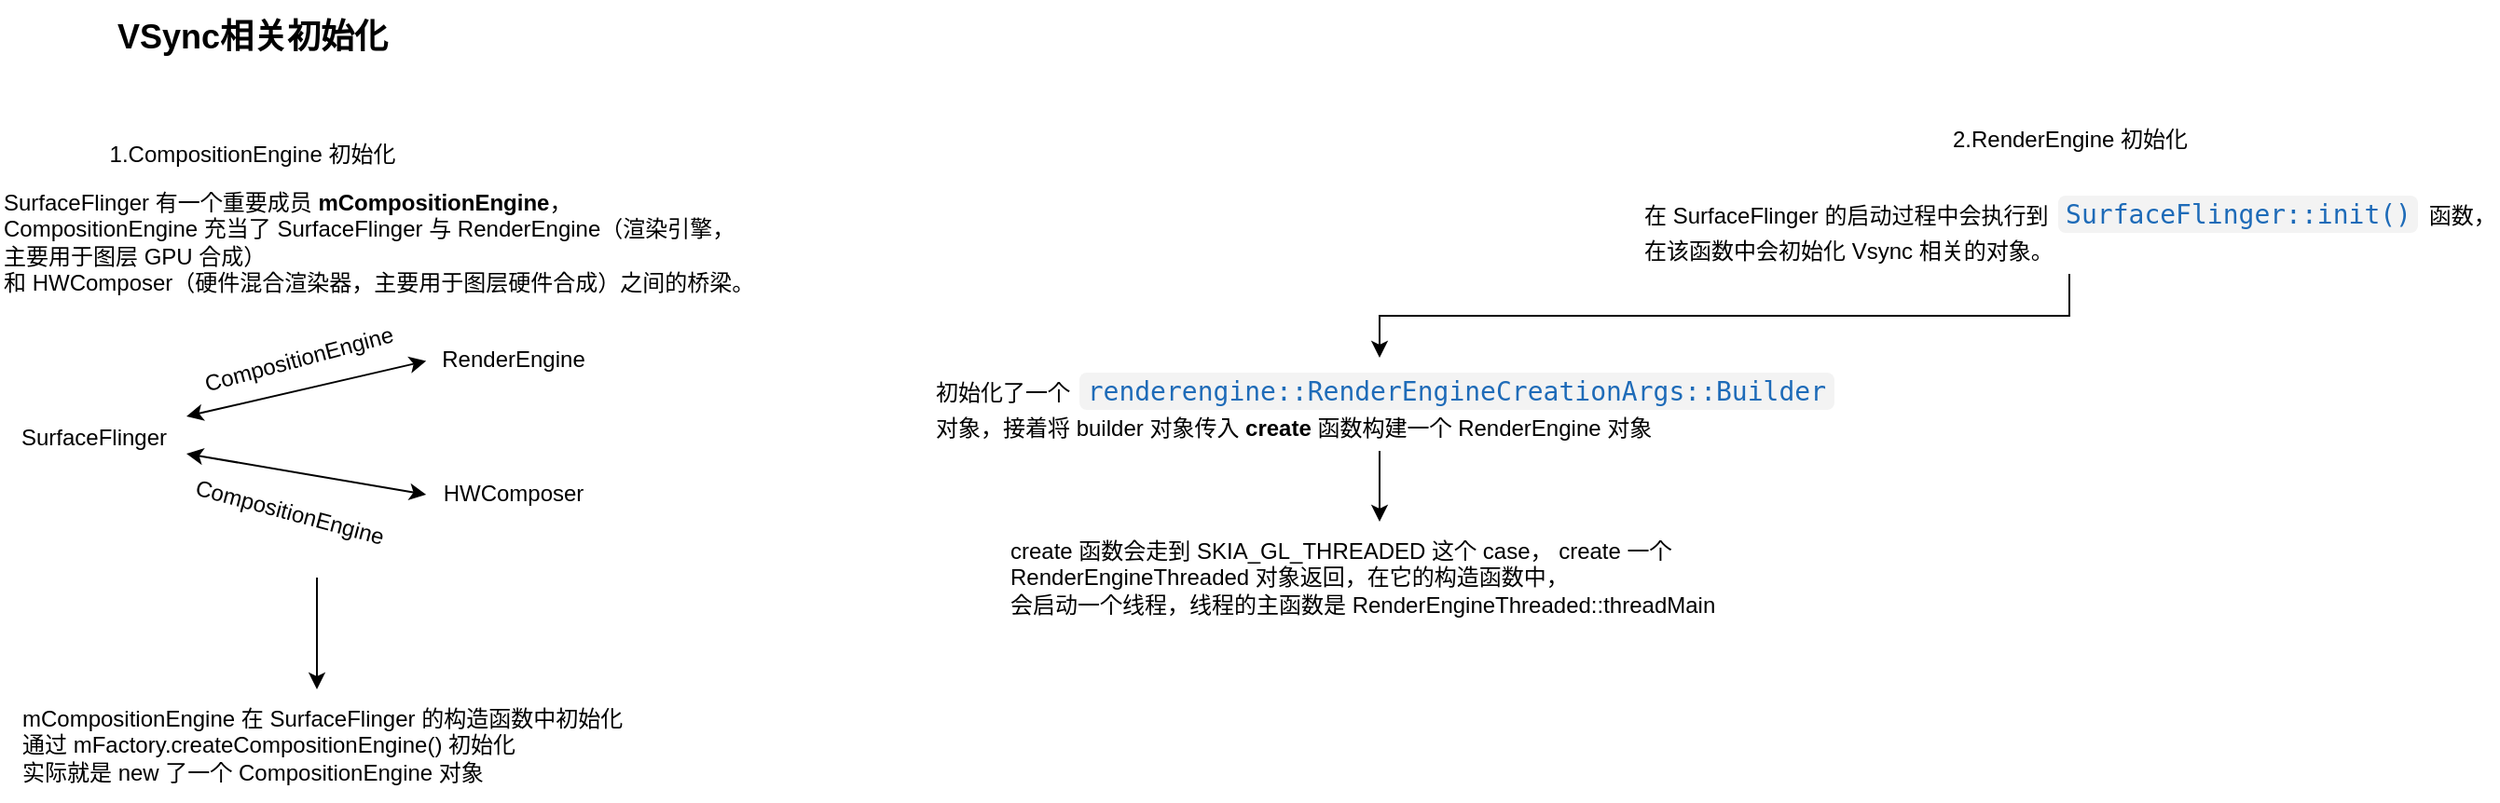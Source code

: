 <mxfile version="26.1.1">
  <diagram name="第 1 页" id="o0nr2cc5x3VezyoTLNgw">
    <mxGraphModel dx="925" dy="485" grid="1" gridSize="10" guides="1" tooltips="1" connect="1" arrows="1" fold="1" page="1" pageScale="1" pageWidth="4681" pageHeight="3300" background="#ffffff" math="0" shadow="0">
      <root>
        <mxCell id="0" />
        <mxCell id="1" parent="0" />
        <mxCell id="6zomOD1P-mL0mL0aaMnA-1" value="&lt;font style=&quot;font-size: 18px;&quot;&gt;&lt;b&gt;VSync相关初始化&lt;/b&gt;&lt;/font&gt;" style="text;html=1;align=center;verticalAlign=middle;resizable=0;points=[];autosize=1;strokeColor=none;fillColor=none;" vertex="1" parent="1">
          <mxGeometry x="120" y="30" width="170" height="40" as="geometry" />
        </mxCell>
        <mxCell id="6zomOD1P-mL0mL0aaMnA-3" value="1.CompositionEngine 初始化" style="text;html=1;align=center;verticalAlign=middle;resizable=0;points=[];autosize=1;strokeColor=none;fillColor=none;" vertex="1" parent="1">
          <mxGeometry x="115" y="98" width="180" height="30" as="geometry" />
        </mxCell>
        <mxCell id="6zomOD1P-mL0mL0aaMnA-4" value="SurfaceFlinger 有一个重要成员 &lt;b&gt;mCompositionEngine&lt;/b&gt;，&lt;div&gt;&lt;span style=&quot;background-color: transparent; color: light-dark(rgb(0, 0, 0), rgb(255, 255, 255));&quot;&gt;CompositionEngine 充当了 SurfaceFlinger 与 RenderEngine&lt;/span&gt;&lt;span style=&quot;background-color: transparent; color: light-dark(rgb(0, 0, 0), rgb(255, 255, 255));&quot;&gt;（渲染引擎，&lt;/span&gt;&lt;/div&gt;&lt;div&gt;&lt;span style=&quot;background-color: transparent; color: light-dark(rgb(0, 0, 0), rgb(255, 255, 255));&quot;&gt;主要用于图层 GPU 合成）&lt;/span&gt;&lt;/div&gt;&lt;div&gt;&lt;span style=&quot;background-color: transparent; color: light-dark(rgb(0, 0, 0), rgb(255, 255, 255));&quot;&gt;和 HWComposer（硬件混合渲染器，主要用于图层硬件合成）之间的桥梁。&lt;/span&gt;&lt;/div&gt;" style="text;html=1;align=left;verticalAlign=middle;resizable=0;points=[];autosize=1;strokeColor=none;fillColor=none;" vertex="1" parent="1">
          <mxGeometry x="70" y="125" width="430" height="70" as="geometry" />
        </mxCell>
        <mxCell id="6zomOD1P-mL0mL0aaMnA-6" value="&lt;span style=&quot;text-align: left;&quot;&gt;SurfaceFlinger&lt;/span&gt;" style="text;html=1;align=center;verticalAlign=middle;resizable=0;points=[];autosize=1;strokeColor=none;fillColor=none;" vertex="1" parent="1">
          <mxGeometry x="70" y="250" width="100" height="30" as="geometry" />
        </mxCell>
        <mxCell id="6zomOD1P-mL0mL0aaMnA-7" value="&lt;span style=&quot;text-align: left;&quot;&gt;RenderEngine&lt;/span&gt;" style="text;html=1;align=center;verticalAlign=middle;resizable=0;points=[];autosize=1;strokeColor=none;fillColor=none;" vertex="1" parent="1">
          <mxGeometry x="295" y="208" width="100" height="30" as="geometry" />
        </mxCell>
        <mxCell id="6zomOD1P-mL0mL0aaMnA-8" value="&lt;span style=&quot;text-align: left;&quot;&gt;HWComposer&lt;/span&gt;" style="text;html=1;align=center;verticalAlign=middle;resizable=0;points=[];autosize=1;strokeColor=none;fillColor=none;" vertex="1" parent="1">
          <mxGeometry x="295" y="280" width="100" height="30" as="geometry" />
        </mxCell>
        <mxCell id="6zomOD1P-mL0mL0aaMnA-9" value="" style="endArrow=classic;startArrow=classic;html=1;rounded=0;entryX=0.036;entryY=0.525;entryDx=0;entryDy=0;entryPerimeter=0;" edge="1" parent="1" source="6zomOD1P-mL0mL0aaMnA-6" target="6zomOD1P-mL0mL0aaMnA-7">
          <mxGeometry width="50" height="50" relative="1" as="geometry">
            <mxPoint x="220" y="270" as="sourcePoint" />
            <mxPoint x="270" y="220" as="targetPoint" />
          </mxGeometry>
        </mxCell>
        <mxCell id="6zomOD1P-mL0mL0aaMnA-10" value="" style="endArrow=classic;startArrow=classic;html=1;rounded=0;entryX=0.036;entryY=0.516;entryDx=0;entryDy=0;entryPerimeter=0;" edge="1" parent="1" source="6zomOD1P-mL0mL0aaMnA-6" target="6zomOD1P-mL0mL0aaMnA-8">
          <mxGeometry width="50" height="50" relative="1" as="geometry">
            <mxPoint x="170" y="279" as="sourcePoint" />
            <mxPoint x="299" y="250" as="targetPoint" />
          </mxGeometry>
        </mxCell>
        <mxCell id="6zomOD1P-mL0mL0aaMnA-11" value="&lt;span style=&quot;text-align: left;&quot;&gt;CompositionEngine&lt;/span&gt;" style="text;html=1;align=center;verticalAlign=middle;resizable=0;points=[];autosize=1;strokeColor=none;fillColor=none;rotation=-15;" vertex="1" parent="1">
          <mxGeometry x="165" y="208" width="130" height="30" as="geometry" />
        </mxCell>
        <mxCell id="6zomOD1P-mL0mL0aaMnA-12" value="&lt;span style=&quot;text-align: left;&quot;&gt;CompositionEngine&lt;/span&gt;" style="text;html=1;align=center;verticalAlign=middle;resizable=0;points=[];autosize=1;strokeColor=none;fillColor=none;rotation=15;" vertex="1" parent="1">
          <mxGeometry x="160" y="290" width="130" height="30" as="geometry" />
        </mxCell>
        <mxCell id="6zomOD1P-mL0mL0aaMnA-17" value="mCompositionEngine 在 SurfaceFlinger 的构造函数中初始化&lt;br&gt;通过 mFactory.createCompositionEngine() 初始化&lt;div&gt;实际就是 new 了一个 CompositionEngine 对象&lt;/div&gt;" style="text;html=1;align=left;verticalAlign=middle;resizable=0;points=[];autosize=1;strokeColor=none;fillColor=none;" vertex="1" parent="1">
          <mxGeometry x="80" y="400" width="350" height="60" as="geometry" />
        </mxCell>
        <mxCell id="6zomOD1P-mL0mL0aaMnA-18" value="" style="endArrow=classic;html=1;rounded=0;" edge="1" parent="1">
          <mxGeometry width="50" height="50" relative="1" as="geometry">
            <mxPoint x="240" y="340" as="sourcePoint" />
            <mxPoint x="240" y="400" as="targetPoint" />
          </mxGeometry>
        </mxCell>
        <mxCell id="6zomOD1P-mL0mL0aaMnA-19" value="2.RenderEngine 初始化" style="text;html=1;align=center;verticalAlign=middle;resizable=0;points=[];autosize=1;strokeColor=none;fillColor=none;" vertex="1" parent="1">
          <mxGeometry x="1105" y="90" width="150" height="30" as="geometry" />
        </mxCell>
        <mxCell id="6zomOD1P-mL0mL0aaMnA-22" value="" style="edgeStyle=orthogonalEdgeStyle;rounded=0;orthogonalLoop=1;jettySize=auto;html=1;" edge="1" parent="1" source="6zomOD1P-mL0mL0aaMnA-20" target="6zomOD1P-mL0mL0aaMnA-21">
          <mxGeometry relative="1" as="geometry" />
        </mxCell>
        <mxCell id="6zomOD1P-mL0mL0aaMnA-20" value="在 SurfaceFlinger 的启动过程中会执行到 &lt;code style=&quot;color: rgb(30, 107, 184); font-size: 14px; line-height: 1.8em; letter-spacing: 0em; background: none 0% 0% / auto no-repeat scroll padding-box border-box rgba(27, 31, 35, 0.05); width: auto; height: auto; margin-left: 2px; margin-right: 2px; padding: 2px 4px; border-style: none; border-width: 3px; border-color: rgb(0, 0, 0) rgba(0, 0, 0, 0.4) rgba(0, 0, 0, 0.4); border-radius: 4px; font-family: Consolas, Monaco, Menlo, monospace; word-break: break-all;&quot;&gt;SurfaceFlinger::init()&lt;/code&gt; 函数，&lt;div&gt;在该函数中会初始化 Vsync 相关的对象。&lt;/div&gt;" style="text;html=1;align=left;verticalAlign=middle;resizable=0;points=[];autosize=1;strokeColor=none;fillColor=none;" vertex="1" parent="1">
          <mxGeometry x="950" y="127" width="460" height="50" as="geometry" />
        </mxCell>
        <mxCell id="6zomOD1P-mL0mL0aaMnA-24" value="" style="edgeStyle=orthogonalEdgeStyle;rounded=0;orthogonalLoop=1;jettySize=auto;html=1;" edge="1" parent="1" source="6zomOD1P-mL0mL0aaMnA-21" target="6zomOD1P-mL0mL0aaMnA-23">
          <mxGeometry relative="1" as="geometry" />
        </mxCell>
        <mxCell id="6zomOD1P-mL0mL0aaMnA-21" value="初始化了一个 &lt;code style=&quot;color: rgb(30, 107, 184); font-size: 14px; line-height: 1.8em; letter-spacing: 0em; background: none 0% 0% / auto no-repeat scroll padding-box border-box rgba(27, 31, 35, 0.05); width: auto; height: auto; margin-left: 2px; margin-right: 2px; padding: 2px 4px; border-style: none; border-width: 3px; border-color: rgb(0, 0, 0) rgba(0, 0, 0, 0.4) rgba(0, 0, 0, 0.4); border-radius: 4px; font-family: Consolas, Monaco, Menlo, monospace; word-break: break-all;&quot;&gt;renderengine::RenderEngineCreationArgs::Builder&lt;/code&gt;&amp;nbsp;&lt;div&gt;对象，接着将 builder 对象传入&lt;b&gt; create &lt;/b&gt;函数构建一个 RenderEngine 对象&lt;/div&gt;" style="text;html=1;align=left;verticalAlign=middle;resizable=0;points=[];autosize=1;strokeColor=none;fillColor=none;" vertex="1" parent="1">
          <mxGeometry x="570" y="222" width="480" height="50" as="geometry" />
        </mxCell>
        <mxCell id="6zomOD1P-mL0mL0aaMnA-23" value="create 函数会走到 SKIA_GL_THREADED 这个 case， create 一个&amp;nbsp;&lt;div&gt;RenderEngineThreaded 对象返回，在它的构造函数中，&lt;/div&gt;&lt;div&gt;会启动一个线程，线程的主函数是 RenderEngineThreaded::threadMain&lt;/div&gt;" style="text;html=1;align=left;verticalAlign=middle;resizable=0;points=[];autosize=1;strokeColor=none;fillColor=none;" vertex="1" parent="1">
          <mxGeometry x="610" y="310" width="400" height="60" as="geometry" />
        </mxCell>
      </root>
    </mxGraphModel>
  </diagram>
</mxfile>
